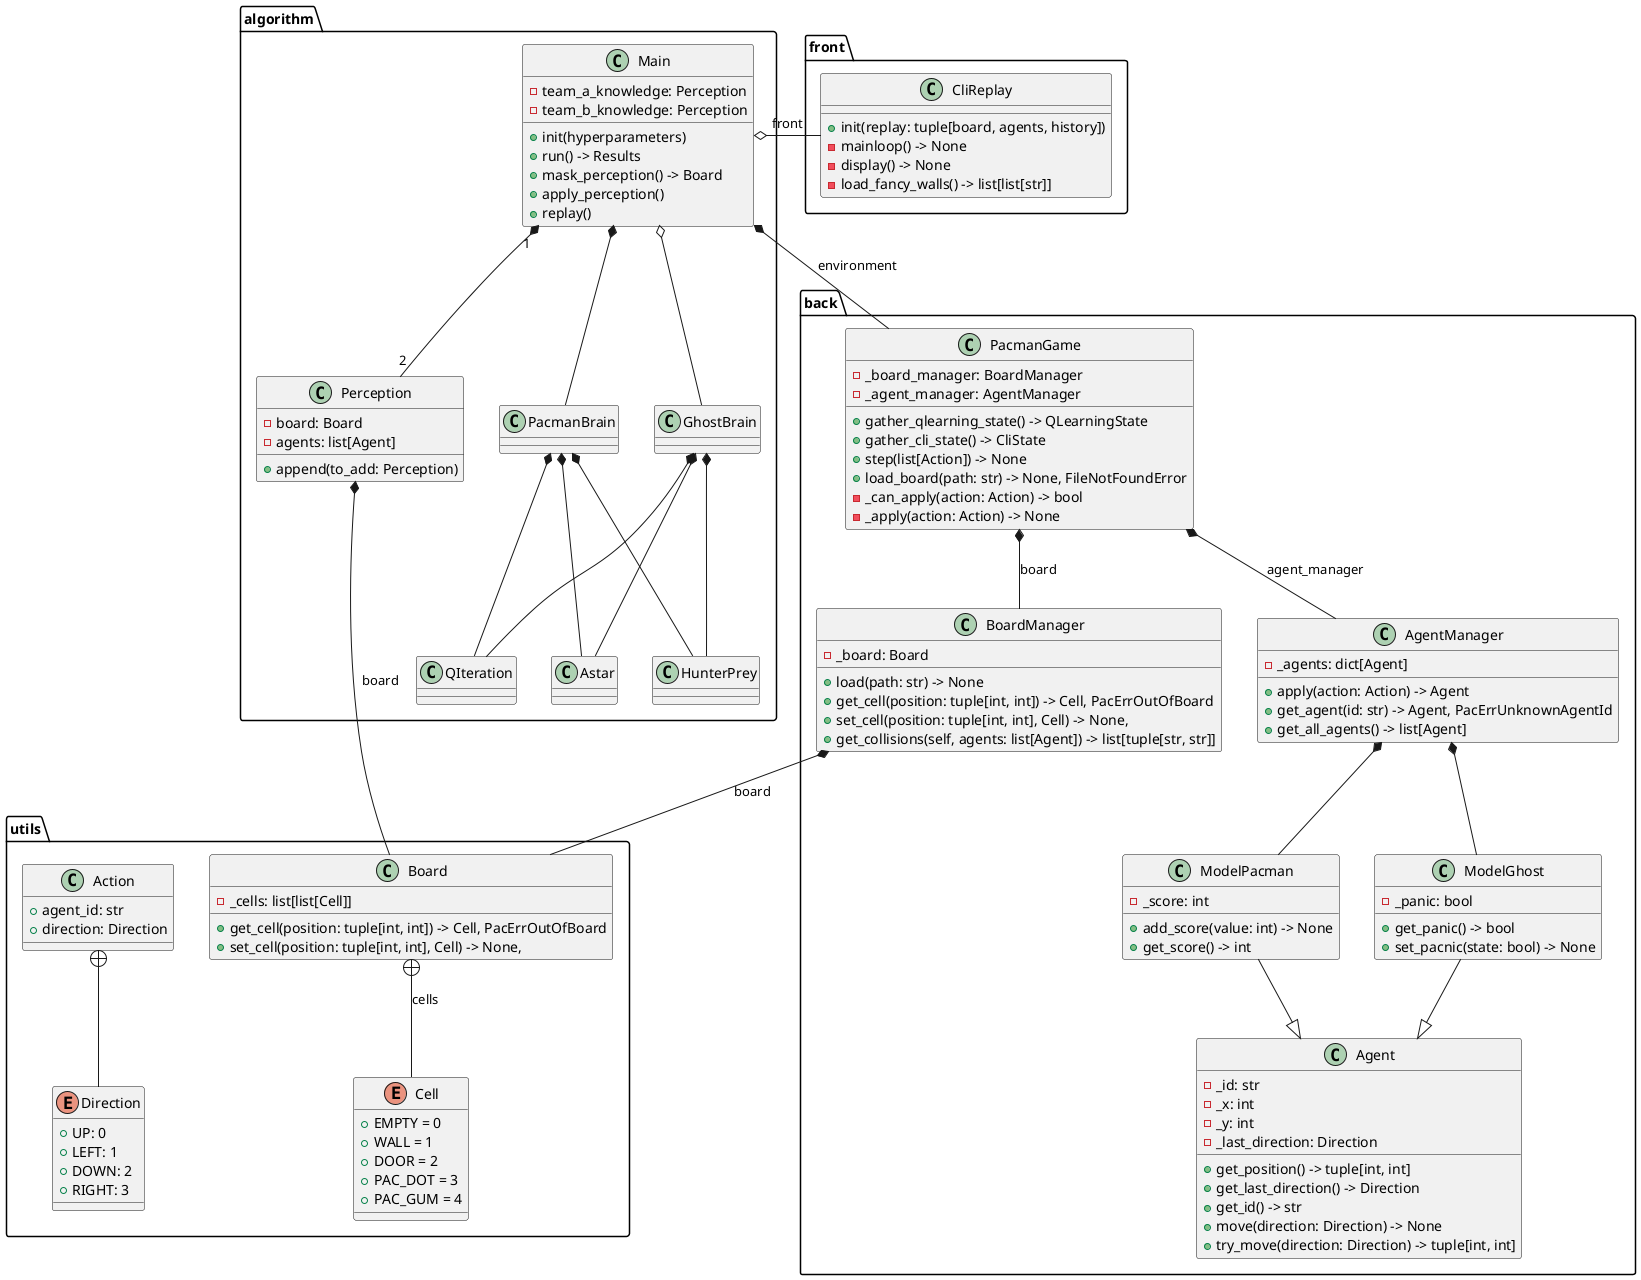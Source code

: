 @startuml class_back

package back {
class PacmanGame {
	- _board_manager: BoardManager
	- _agent_manager: AgentManager

	+ gather_qlearning_state() -> QLearningState
	+ gather_cli_state() -> CliState
	+ step(list[Action]) -> None
	+ load_board(path: str) -> None, FileNotFoundError
	- _can_apply(action: Action) -> bool
	- _apply(action: Action) -> None
}

class BoardManager {
	- _board: Board

	+ load(path: str) -> None
	+ get_cell(position: tuple[int, int]) -> Cell, PacErrOutOfBoard
	+ set_cell(position: tuple[int, int], Cell) -> None,
	+ get_collisions(self, agents: list[Agent]) -> list[tuple[str, str]]
}

class AgentManager {
	- _agents: dict[Agent]

	+ apply(action: Action) -> Agent
	+ get_agent(id: str) -> Agent, PacErrUnknownAgentId
	+ get_all_agents() -> list[Agent]
}

class Agent {
	- _id: str
	- _x: int
	- _y: int
	- _last_direction: Direction

	+ get_position() -> tuple[int, int]
	+ get_last_direction() -> Direction
	+ get_id() -> str
	+ move(direction: Direction) -> None
	+ try_move(direction: Direction) -> tuple[int, int]
}

class ModelPacman {
	- _score: int
	+ add_score(value: int) -> None
	+ get_score() -> int
}

class ModelGhost {
	- _panic: bool

	+ get_panic() -> bool
	+ set_pacnic(state: bool) -> None
}


PacmanGame *-- AgentManager: agent_manager
PacmanGame *-- BoardManager: board
AgentManager *-- ModelPacman
AgentManager *-- ModelGhost

ModelPacman --|> Agent
ModelGhost --|> Agent
}

package utils {
class Board {
	- _cells: list[list[Cell]]

	+ get_cell(position: tuple[int, int]) -> Cell, PacErrOutOfBoard
	+ set_cell(position: tuple[int, int], Cell) -> None,
}

enum Cell {
	+ EMPTY = 0
	+ WALL = 1
	+ DOOR = 2
	+ PAC_DOT = 3
	+ PAC_GUM = 4
}

enum Direction {
	+ UP: 0
	+ LEFT: 1
	+ DOWN: 2
	+ RIGHT: 3
}

class Action {
	+ agent_id: str
	+ direction: Direction
}

Board +-- Cell: cells
Action +-- Direction
}


package front {
class CliReplay {
	+ init(replay: tuple[board, agents, history])
	- mainloop() -> None
	- display() -> None
	- load_fancy_walls() -> list[list[str]]
}
}

package algorithm {
class Main {
	- team_a_knowledge: Perception
	- team_b_knowledge: Perception
	+ init(hyperparameters)
	+ run() -> Results
	+ mask_perception() -> Board
	+ apply_perception()
	+ replay()
}
class QIteration {
}
class Astar {
}
class HunterPrey {
}

class PacmanBrain {
}
class GhostBrain {
}

class Perception {
	- board: Board
	- agents: list[Agent]
	+ append(to_add: Perception)
}

Main "1" *-- "2" Perception
Main *-- PacmanBrain
Main o-- GhostBrain
PacmanBrain *-- Astar
GhostBrain *-- Astar
PacmanBrain *-- HunterPrey
GhostBrain *-- HunterPrey
PacmanBrain *-- QIteration
GhostBrain *-- QIteration

}


BoardManager *-- Board : board

Main *-- PacmanGame : environment
Main o-r- CliReplay : front
Perception *-- Board : board

@enduml
